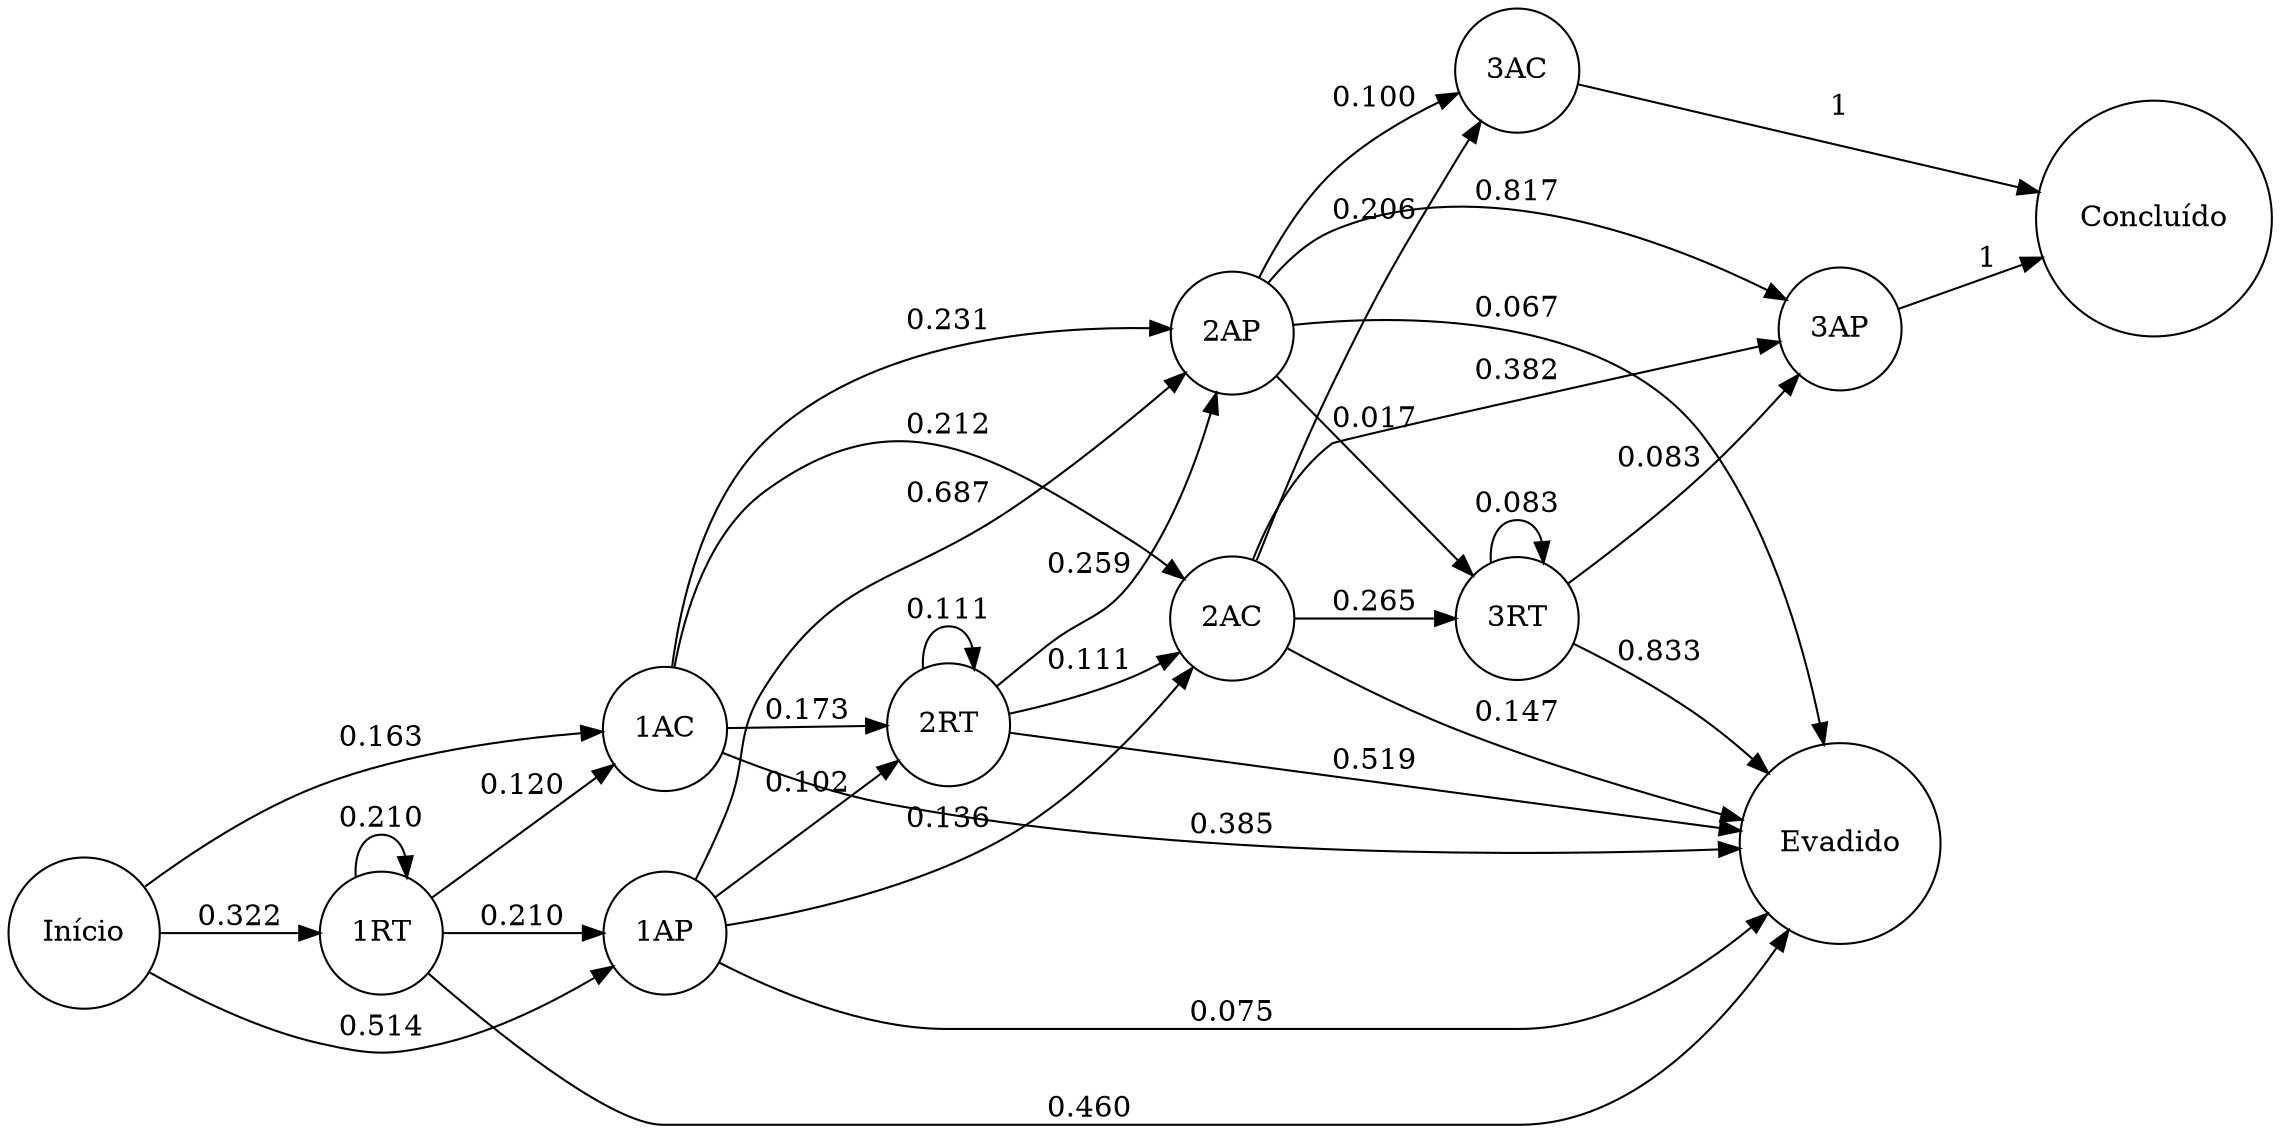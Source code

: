 digraph G {
    
    rankdir=LR
    node [shape=circle]
    
    "Início" -> "1AP"[label =0.514]
    "Início" -> "1AC"[label =0.163]
    "Início" -> "1RT"[label =0.322]
    
    "1RT" -> "1RT"[label =0.210]
    "1RT" -> "1AC"[label =0.120]
    "1RT" -> "1AP"[label =0.210]
    "1RT" -> "Evadido"[label =0.460]
    
    "1AC" -> "2RT"[label =0.173]
    "1AC" -> "2AC"[label =0.212]
    "1AC" -> "2AP"[label =0.231]
    "1AC" -> "Evadido"[label =0.385]
    
    "1AP" -> "2RT"[label =0.102]
    "1AP" -> "2AC"[label =0.136]
    "1AP" -> "2AP"[label =0.687]
    "1AP" -> "Evadido"[label =0.075]
    
    "2RT" -> "2RT"[label =0.111]
    "2RT" -> "2AC"[label =0.111]
    "2RT" -> "2AP"[label =0.259]
    "2RT" -> "Evadido"[label =0.519]
    
    "2AC" -> "3RT"[label =0.265]
    "2AC" -> "3AC"[label =0.206]
    "2AC" -> "3AP"[label =0.382]
    "2AC" -> "Evadido"[label =0.147]
    
    "2AP" -> "3RT"[label =0.017]
    "2AP" -> "3AC"[label =0.100]
    "2AP" -> "3AP"[label =0.817]
    "2AP" -> "Evadido"[label =0.067]
    
    "3RT" -> "3RT"[label =0.083]
    "3RT" -> "3AP"[label =0.083]
    "3RT" -> "Evadido"[label =0.833]
    
    "3AC" -> "Concluído"[label =1]
    "3AP" -> "Concluído"[label =1]
}
